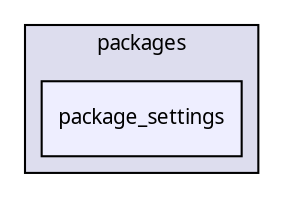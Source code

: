digraph "packages/settings/packages/package_settings/" {
  compound=true
  node [ fontsize="10", fontname="FreeSans.ttf"];
  edge [ labelfontsize="10", labelfontname="FreeSans.ttf"];
  subgraph clusterdir_ac5311c7384a742820427e75c6f54614 {
    graph [ bgcolor="#ddddee", pencolor="black", label="packages" fontname="FreeSans.ttf", fontsize="10", URL="dir_ac5311c7384a742820427e75c6f54614.html"]
  dir_204ad050abbd85d35437659407f15fda [shape=box, label="package_settings", style="filled", fillcolor="#eeeeff", pencolor="black", URL="dir_204ad050abbd85d35437659407f15fda.html"];
  }
}
